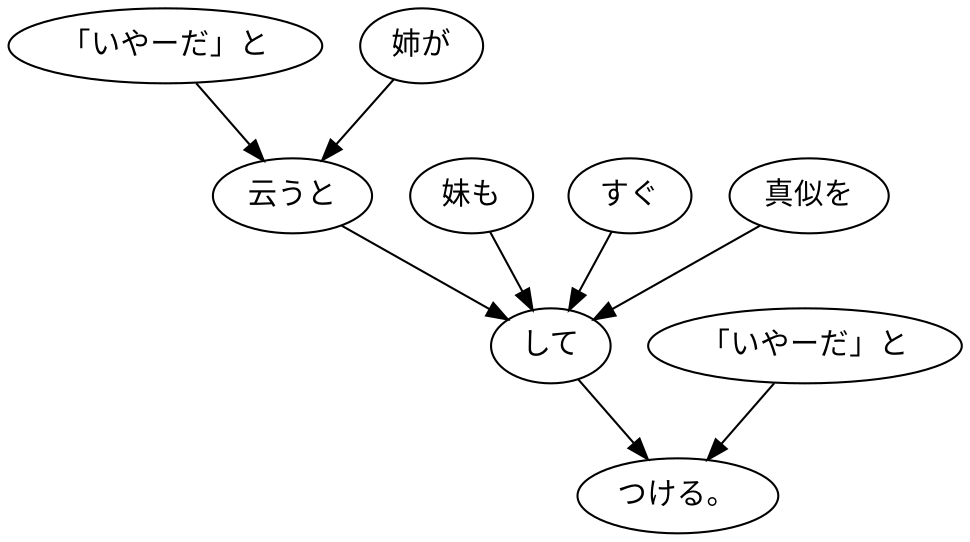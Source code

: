 digraph graph2980 {
	node0 [label="「いやーだ」と"];
	node1 [label="姉が"];
	node2 [label="云うと"];
	node3 [label="妹も"];
	node4 [label="すぐ"];
	node5 [label="真似を"];
	node6 [label="して"];
	node7 [label="「いやーだ」と"];
	node8 [label="つける。"];
	node0 -> node2;
	node1 -> node2;
	node2 -> node6;
	node3 -> node6;
	node4 -> node6;
	node5 -> node6;
	node6 -> node8;
	node7 -> node8;
}
